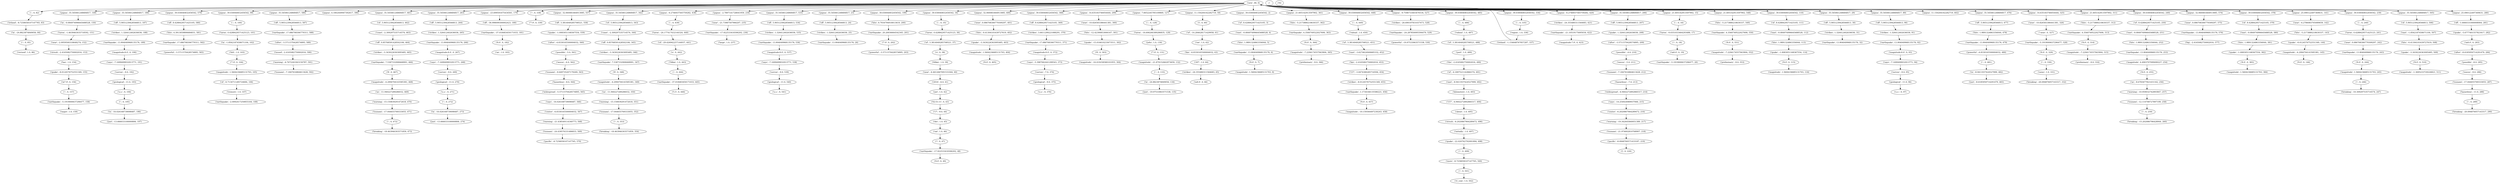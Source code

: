 strict digraph "" {
"('magnitude-8.0', 0, 537)";
"('east', -0.084974996645688528, 251)";
"(',', 0, 82)";
"('new', 48, 0)";
"('u.s.', 0, 541)";
"('near', 0.086708306779309297, 575)";
"('off', 5.9051239428566813, 264)";
"('8.0', 0, 457)";
"('magnitude', -4.2994704143585381, 145)";
"('papua', 35.545061248684817, 149)";
"('strikes', 1.326412402636036, 265)";
"('papua', 35.545061248684817, 186)";
"('waves', -9.0, 286)";
"('large', 1.0, 237)";
"('warning', -6.7672261943150787, 591)";
"('papua', 39.030040832456542, 579)";
"('";
"('hits', 1.9891324863356044, 381)";
"('of', -29.426942257144937, 441)";
"('says', -7.1699499932913771, 94)";
"('8.0', 0, 7)";
"('m7.9', 0, 156)";
"('more', -8.7258058107147765, 500)";
"(',', 0, 16)";
"('strikes', -3.3430226363095485, 346)";
"('magnitude', -16.019258580101955, 304)";
"('7.9', 0, 202)";
"('hits', 1.9891324863356044, 5)";
"('";
"('felt', 1.0, 103)";
"('powerful', -19.97533063571538, 530)";
"('8', 0, 467)";
"('says', -5.3987062441299543, 373)";
"('papua', 39.030040832456542, 99)";
"('earthquake', -5.1919000637296477, 20)";
"('of', 3.3814049285708521, 451)";
"('";
"('hazardous', -7.0, 213)";
"('in', -16.026168739098487, 196)";
"('earthquake', 13.904049968135176, 26)";
"('quake', -22.020762792091894, 498)";
"('as', -8.6783677821431162, 256)";
"('taron', 0.4288429571425123, 36)";
"('tsunami', -17.044655769333055, 287)";
"('breaking', -10.309297535714574, 247)";
"('says', -7.1699499932913771, 538)";
"('near', 0.086708306779309297, 242)";
"('strikes', -3.3430226363095485, 465)";
"('of', -6.7134711285724684, 106)";
"('hits', -5.2173880218630337, 362)";
"('papua', 35.545061248684817, 586)";
"('e', 0, 38)";
"('papua', 4.1802449947392617, 396)";
"('just', -13.666033100000806, 197)";
"('breaking', -15.202086796428944, 260)";
"('magnitude', -7.2294174557943904, 315)";
"('of', 8.4288429571425105, 3)";
"('magnitude', 1.5604236685131703, 384)";
"('survey', -9.0, 192)";
"('east', -8.9411937424527999, 492)";
"('tsunami', -17.044655769333055, 471)";
"('in', -24.8823874849056, 84)";
"('geological', -9.0, 375)";
"('near', -21.73987507966207, 235)";
"('off', 5.9051239428566813, 477)";
"('earthquake', 13.904049968135176, 536)";
"('quake', -3.3430226363095485, 509)";
"('";
"('pacific', -8.0948760571433187, 219)";
"('earthquake', -21.10519175695034, 422)";
"('off', 3.3814049285708521, 558)";
"('magnitude', 4.4903707099490227, 254)";
"('strikes', -24.355480311564683, 65)";
"('magnitude', -4.2994704143585381, 349)";
"('magnitude', 1.5604236685131703, 116)";
"('preliminary', -9.0, 366)";
"('earthquake', 13.904049968135176, 479)";
"('ireland', -8.7258058107147765, 83)";
"('u.s.', 0, 194)";
"('hits', -12.42390853006167, 301)";
"('earthquake', 13.904049968135176, 576)";
"('";
"('survey', -9.0, 539)";
"('";
"('papua', 35.545061248684817, 461)";
"('papua', 35.545061248684817, 263)";
"('magnitude', 1.5604236685131703, 404)";
"('quake', -3.3430226363095485, 403)";
"('papua', -23.699591675434561, 179)";
"('in', -8.9411937424527999, 482)";
"('157', -3.0474380285716594, 454)";
"('magnitude-7.9', 0, 423)";
"('km', -2.4165082750002016, 453)";
"('possible', -5.0, 561)";
"('geological', -11.0, 193)";
"('in', -24.8823874849056, 134)";
"('";
"('-', 0, 338)";
"('off', 5.9051239428566813, 90)";
"('earthquake', 17.086708306779311, 588)";
"('papua', 39.030040832456542, 334)";
"(',', 0, 439)";
"('u.s.', 0, 376)";
"('m8.0', 0, 66)";
"('after', -3.5711570428574895, 209)";
"('strikes', 1.326412402636036, 91)";
"('";
"('earthquake', 4.3560749522027606, 550)";
"('-', 0, 85)";
"('taron', 0.4288429571425123, 101)";
"('earthquake', -17.922533418306202, 48)";
"('papua', 32.060081664913085, 557)";
"('hazardous', -11.0, 288)";
"('8.0', 0, 383)";
"('hits', -0.41304101639727619, 508)";
"('coast', -2.309297535714574, 463)";
"('earthquake', 7.5387332908468991, 347)";
"('8', 0, 303)";
"('7.9', 0, 131)";
"('strikes', 1.326412402636036, 188)";
"('rabual', 1.0, 450)";
"('8.0', 0, 182)";
"('60km', 1.0, 39)";
"('magnitude', -7.2294174557943904, 365)";
"('papua', 35.545061248684817, 342)";
"('major', 1.0, 159)";
"('8.0', 0, 551)";
"('earthquake', -24.287850095594479, 529)";
"('strikes', 1.326412402636036, 535)";
"('geological', -11.0, 270)";
"('u.s.', 0, 271)";
"('papua', -6.2746937565759282, 438)";
"('hits', 6.7934794918013619, 200)";
"('in', -0.084974996645688528, 150)";
"('of', -14.284628171429958, 61)";
"('papua', -2.7897141728041959, 234)";
"('dec', 1.0, 45)";
"('u.s.', 0, 97)";
"('off', 5.9051239428566813, 24)";
"('revised', 1.0, 86)";
"('7.9', 0, 339)";
"('taron', -9.0351033464293486, 17)";
"('preliminary', -9.0, 316)";
"('survey', -7.0, 374)";
"('earthquake', -37.018483450171033, 181)";
"('east', -3.6274624949685332, 452)";
"('";
"('8.0', 0, 244)";
"('magnitude', -7.2294174557943904, 552)";
"('strikes', 1.326412402636036, 25)";
"('tsunami', -9.649735207179269, 563)";
"('kilometers', 1.0, 493)";
"('8.0', 0, 329)";
"('breaking', -20.094876057143317, 332)";
"('powerful', -3.5711570428574895, 583)";
"('papua', 35.545061248684817, 533)";
"('east', -0.084974996645688528, 380)";
"('earthquake', 7.5387332908468991, 466)";
"('papua', 35.545061248684817, 23)";
"('8.0', 0, 49)";
"('taron', -24.177417432144324, 440)";
"(',', 0, 35)";
"('papua', 39.030040832456542, 199)";
"('papua', 39.030040832456542, 34)";
"('in', -16.026168739098487, 273)";
"('earthquake', 13.904049968135176, 92)";
"('hits', 1.9891324863356044, 252)";
"('magnitude', -4.2994704143585381, 468)";
"('e', 0, 442)";
"('in', -1.8562187458071104, 102)";
"('off', 5.9051239428566813, 587)";
"('magnitude', -10.159364497230243, 458)";
"('tsunami', -24.439576331486833, 569)";
"('near', -10.826583386441381, 326)";
"('has', 1.0, 154)";
"('off', 5.9051239428566813, 534)";
"('tsunami', -7.1847616864613428, 212)";
"('as', -11.940227289286032, 350)";
"('";
"('near', -2.0959500318648274, 152)";
"('tsunami', -21.974602810768907, 218)";
"('rabaul', 1.0, 487)";
"('geological', -11.0, 96)";
"('region', 1.0, 336)";
"('strikes', -24.355480311564683, 421)";
"('papua', 32.060081664913085, 400)";
"('strikes', -8.0124576752551349, 455)";
"('east', -0.084974996645688528, 112)";
"('magnitude-8.0', 0, 372)";
"('warning', -21.438549114340773, 568)";
"('magnitude', 1.5604236685131703, 105)";
"('about', 1.0, 495)";
"('magnitude', -1.3695233729226821, 511)";
"('papua', 39.030040832456542, 368)";
"('8.0', 0, 115)";
"('center', -6.2020867964289472, 216)";
"('says', -14.254924989937066, 215)";
"('earthquake', -5.1919000637296477, 328)";
"('7.9', 0, 104)";
"('earthquake', 4.3560749522027606, 363)";
"('5.5', 0, 446)";
"('strikes', -26.690197831037473, 528)";
"('strikes', 3.6611299221088291, 370)";
"(',', 0, 449)";
"('m8.0', 0, 283)";
"('8.0', 0, 146)";
"('near', -4.2786083705089659, 142)";
"('8.0', 0, 405)";
"('earthquake', 1.1734166135586221, 456)";
"('after', -3.5711570428574895, 589)";
"('says', -7.1699499932913771, 191)";
"('as', -11.940227289286032, 469)";
"('of', 3.3814049285708521, 37)";
"('near', 0.086708306779309297, 401)";
"('56km', 1.0, 443)";
"('breaking', -18.463946303571859, 473)";
"('after', -8.6185950714291479, 284)";
"('of', 5.9051239428566813, 462)";
"('quake', -1.0083051168367554, 559)";
"('survey', -9.0, 95)";
"('297', 1.0, 64)";
"('hits', -5.2173880218630337, 549)";
"('taron', 0.4288429571425123, 241)";
"('papua', 14.635183746054444, 299)";
"('pst', 1.0, 42)";
"(',', 0, 444)";
"('breaking', -20.094876057143317, 290)";
"(',', 0, 100)";
"('of', 3.3814049285708521, 488)";
"('papua', 7.6652245785109869, 127)";
"('magnitude-8.0', 0, 190)";
"('off', -36.998099300002423, 180)";
"('waves', -5.0, 211)";
"('off', 8.4288429571425105, 580)";
"('magnitude-8.0', 0, 267)";
"(',', 0, 128)";
"('!', 0, 47)";
"('earthquake', -17.922533418306202, 236)";
"('magnitude', 1.5604236685131703, 245)";
"('papua', 11.150204162282719, 59)";
"('widespread', -4.9402272892860317, 214)";
"('quake', -8.0124576752551349, 155)";
"('an', 1.0, 183)";
"('pacific', -8.7258058107147765, 570)";
"('";
"('papua', 39.030040832456542, 2)";
"('struck', -6.2020867964289472, 496)";
"('hits', -0.41304101639727619, 402)";
"('";
"('earthquake', 13.904049968135176, 6)";
"('waves', -6.0, 562)";
"('survey', -9.0, 269)";
"('earthquake', 20.26936664542345, 201)";
"('papua', 21.605142913597902, 361)";
"('tremors', 1.0, 107)";
"('warning', -19.342645840051389, 217)";
"('157', -4.9402272892860317, 494)";
"('papua', 39.030040832456542, 448)";
"('8', 0, 348)";
"('possible', -8.0, 285)";
"('off', 5.9051239428566813, 187)";
"('papua', -9.7596733403476534, 527)";
"('8.0', 0, 255)";
"('earthquake', -5.1919000637296477, 158)";
"('rt_com', 1.0, 502)";
"('8.0', 0, 510)";
"('taron', -16.606260389286835, 129)";
"('powerful', -4.8330165500004032, 480)";
"('says', -16.026168739098487, 566)";
"('quake', 1.326412402636036, 208)";
"('2016', -6.0, 41)";
"('17', -9.0, 44)";
"('m8.0', 0, 19)";
"('port', 1.0, 489)";
"('the', -2.4165082750002016, 490)";
"('quake', -15.016610233673511, 302)";
"('earthquake', 17.086708306779311, 582)";
"('earthquake', 13.904049968135176, 189)";
"('big', -2.4165082750002016, 577)";
"('of', 5.9051239428566813, 343)";
"('widespread', -5.5711570428574895, 565)";
"('powerful', -3.5711570428574895, 203)";
"('";
"('of', -4.1897521142866374, 491)";
"('papua', 39.030040832456542, 485)";
"('earthquake', 13.904049968135176, 243)";
"('quake', -1.0083051168367554, 382)";
"('jolts', 1.0, 130)";
"('of', 8.4288429571425105, 111)";
"('papua', -6.2746937565759282, 420)";
"('tsunami', -12.114708727897199, 258)";
"('papua', 35.545061248684817, 206)";
"('hazardous', -8.0, 564)";
"('papua', 21.605142913597902, 15)";
"('magnitude-8.0', 0, 93)";
"('near', -10.826583386441381, 300)";
"('hits', -5.2173880218630337, 312)";
"('issued', -2.4165082750002016, 590)";
"('after', -4.8330165500004032, 560)";
"('magnitude', -21.879152662973659, 132)";
"('02";
"('quake', -8.0124576752551349, 144)";
"('papua', 21.605142913597902, 548)";
"('of', 8.4288429571425105, 250)";
"(',', 0, 486)";
"('coast', -2.309297535714574, 344)";
"('sat', 1.0, 46)";
"('earthquake', 13.904049968135176, 253)";
"('preliminary', -9.0, 553)";
"('km', -6.8330165500004032, 63)";
"('just', -8.6185950714291479, 483)";
"('breaking', -18.463946303571859, 354)";
"('papua', 39.030040832456542, 110)";
"('off', 5.9051239428566813, 207)";
"('hits', 1.9891324863356044, 113)";
"('nw', 1.0, 62)";
"('papua', 35.545061248684817, 29)";
"('tsunami', -7.1847616864613428, 592)";
"('(', 0, 60)";
"('-near', 0, 327)";
"('east', -1.8562187458071104, 507)";
"('warning', -15.150839291472618, 351)";
"(',', 0, 240)";
"('|', 0, 220)";
"('earthquake', 17.086708306779311, 371)";
"('magnitude', 1.5604236685131703, 8)";
"('just', -13.666033100000806, 274)";
"('of', 8.4288429571425105, 379)";
"('center', -6.8330165500004032, 567)";
"('off', 0.85768591428502106, 464)";
"(',', 0, 335)";
"('off', 5.9051239428566813, 30)";
"('earthquake', -37.018483450171033, 445)";
"('just', -19.97533063571538, 135)";
"('papua', 35.545061248684817, 89)";
"('papua', 35.545061248684817, 476)";
"('papua', 11.150204162282719, 602)";
"('strikes', 1.326412402636036, 31)";
"('hits', -5.2173880218630337, 143)";
"('papua', 14.635183746054444, 325)";
"('papua', 21.605142913597902, 311)";
"('quake', -5.6777401557823417, 282)";
"('initially', 1.0, 497)";
"('quake', -1.0083051168367554, 114)";
"('off', -1.6660331000008064, 281)";
"('papua', 39.030040832456542, 249)";
"('geological', -11.0, 540)";
"('of', 5.9051239428566813, 506)";
"('says', -7.1699499932913771, 268)";
"('struck', -2.4165082750002016, 153)";
"('warning', -15.150839291472618, 470)";
"('papua', 32.060081664913085, 574)";
"('hits', 1.9891324863356044, 478)";
"('papua', 39.030040832456542, 378)";
"('earthquake', 4.3560749522027606, 313)";
"('";
"('near', -6.4612667091531044, 40)";
"('off', 8.4288429571425105, 369)";
"('off', 0.85768591428502106, 345)";
"('hits', 4.3913059890684831, 581)";
"('papua', 25.090122497369631, 141)";
"('earthquake', -2.0092417250855164, 108)";
"('8.0', 0, 364)";
"('possible', -4.0, 210)";
"('tsunami', -17.044655769333055, 352)";
"('papua', 39.030040832456542, 239)";
"('papua', 35.545061248684817, 505)";
"('warning', -10.959032742893847, 257)";
"('news', 1.0, 331)";
"('earthquake', 13.904049968135176, 32)";
"('taron', -1.4639463035718592, 151)";
"('papua', 25.090122497369631, 280)";
"('ireland', -1.154648767857287, 337)";
"('east', -0.084974996645688528, 4)";
"('earthquake', 13.904049968135176, 266)";
"('8.0', 0, 314)";
"('magnitude-8.0', 0, 537)" -> "('says', -7.1699499932913771, 538)";
"('east', -0.084974996645688528, 251)" -> "('hits', 1.9891324863356044, 252)";
"(',', 0, 82)" -> "('ireland', -8.7258058107147765, 83)";
"('new', 48, 0)" -> "('papua', 11.150204162282719, 59)";
"('new', 48, 0)" -> "('papua', 39.030040832456542, 485)";
"('new', 48, 0)" -> "('papua', 7.6652245785109869, 127)";
"('new', 48, 0)" -> "('papua', -2.7897141728041959, 234)";
"('new', 48, 0)" -> "('papua', 39.030040832456542, 2)";
"('new', 48, 0)" -> "('papua', 35.545061248684817, 461)";
"('new', 48, 0)" -> "('papua', 35.545061248684817, 263)";
"('new', 48, 0)" -> "('papua', 35.545061248684817, 206)";
"('new', 48, 0)" -> "('papua', 35.545061248684817, 533)";
"('new', 48, 0)" -> "('papua', 35.545061248684817, 476)";
"('new', 48, 0)" -> "('papua', -23.699591675434561, 179)";
"('new', 48, 0)" -> "('papua', 14.635183746054444, 325)";
"('new', 48, 0)" -> "('papua', 35.545061248684817, 186)";
"('new', 48, 0)" -> "('papua', 21.605142913597902, 311)";
"('new', 48, 0)" -> "('papua', 35.545061248684817, 23)";
"('new', 48, 0)" -> "('papua', 21.605142913597902, 361)";
"('new', 48, 0)" -> "('-', 0, 338)";
"('new', 48, 0)" -> "('papua', 39.030040832456542, 579)";
"('new', 48, 0)" -> "('papua', 39.030040832456542, 334)";
"('new', 48, 0)" -> "('papua', 4.1802449947392617, 396)";
"('new', 48, 0)" -> "('papua', 21.605142913597902, 548)";
"('new', 48, 0)" -> "('papua', 35.545061248684817, 89)";
"('new', 48, 0)" -> "('papua', 35.545061248684817, 149)";
"('new', 48, 0)" -> "('papua', 35.545061248684817, 586)";
"('new', 48, 0)" -> "('papua', 39.030040832456542, 249)";
"('new', 48, 0)" -> "('papua', 39.030040832456542, 448)";
"('new', 48, 0)" -> "(',', 0, 82)";
"('new', 48, 0)" -> "('papua', 39.030040832456542, 378)";
"('new', 48, 0)" -> "('papua', 39.030040832456542, 34)";
"('new', 48, 0)" -> "('papua', 32.060081664913085, 557)";
"('new', 48, 0)" -> "('papua', -9.7596733403476534, 527)";
"('new', 48, 0)" -> "('papua', 25.090122497369631, 280)";
"('new', 48, 0)" -> "('papua', 25.090122497369631, 141)";
"('new', 48, 0)" -> "('papua', 39.030040832456542, 110)";
"('new', 48, 0)" -> "('papua', 32.060081664913085, 400)";
"('new', 48, 0)" -> "('papua', 14.635183746054444, 299)";
"('new', 48, 0)" -> "('papua', 21.605142913597902, 15)";
"('new', 48, 0)" -> "('papua', 39.030040832456542, 239)";
"('new', 48, 0)" -> "('papua', 11.150204162282719, 602)";
"('new', 48, 0)" -> "('papua', 35.545061248684817, 505)";
"('new', 48, 0)" -> "('papua', 35.545061248684817, 342)";
"('new', 48, 0)" -> "('papua', 35.545061248684817, 29)";
"('new', 48, 0)" -> "('papua', -6.2746937565759282, 420)";
"('new', 48, 0)" -> "('papua', -6.2746937565759282, 438)";
"('new', 48, 0)" -> "('papua', 32.060081664913085, 574)";
"('new', 48, 0)" -> "('papua', 39.030040832456542, 368)";
"('new', 48, 0)" -> "('papua', 39.030040832456542, 199)";
"('new', 48, 0)" -> "('papua', 39.030040832456542, 99)";
"('near', 0.086708306779309297, 575)" -> "('earthquake', 13.904049968135176, 576)";
"('off', 5.9051239428566813, 264)" -> "('strikes', 1.326412402636036, 265)";
"('8.0', 0, 457)" -> "('magnitude', -10.159364497230243, 458)";
"('magnitude', -4.2994704143585381, 145)" -> "('8.0', 0, 146)";
"('papua', 35.545061248684817, 149)" -> "('in', -0.084974996645688528, 150)";
"('strikes', 1.326412402636036, 265)" -> "('earthquake', 13.904049968135176, 266)";
"('papua', 35.545061248684817, 186)" -> "('off', 5.9051239428566813, 187)";
"('waves', -9.0, 286)" -> "('tsunami', -17.044655769333055, 287)";
"('warning', -6.7672261943150787, 591)" -> "('tsunami', -7.1847616864613428, 592)";
"('papua', 39.030040832456542, 579)" -> "('off', 8.4288429571425105, 580)";
"(':', 0, 18)" -> "('m8.0', 0, 19)";
"('hits', 1.9891324863356044, 381)" -> "('quake', -1.0083051168367554, 382)";
"('of', -29.426942257144937, 441)" -> "('e', 0, 442)";
"('says', -7.1699499932913771, 94)" -> "('survey', -9.0, 95)";
"('8.0', 0, 7)" -> "('magnitude', 1.5604236685131703, 8)";
"('m7.9', 0, 156)" -> "(':', 0, 157)";
"('more', -8.7258058107147765, 500)" -> "(':', 0, 501)";
"(',', 0, 16)" -> "('taron', -9.0351033464293486, 17)";
"('strikes', -3.3430226363095485, 346)" -> "('earthquake', 7.5387332908468991, 347)";
"('7.9', 0, 202)" -> "('powerful', -3.5711570428574895, 203)";
"('hits', 1.9891324863356044, 5)" -> "('earthquake', 13.904049968135176, 6)";
"(':', 0, 157)" -> "('earthquake', -5.1919000637296477, 158)";
"('felt', 1.0, 103)" -> "('7.9', 0, 104)";
"('8', 0, 467)" -> "('magnitude', -4.2994704143585381, 468)";
"('says', -5.3987062441299543, 373)" -> "('survey', -7.0, 374)";
"('papua', 39.030040832456542, 99)" -> "(',', 0, 100)";
"('of', 3.3814049285708521, 451)" -> "('east', -3.6274624949685332, 452)";
"(':', 0, 501)" -> "('rt_com', 1.0, 502)";
"('hazardous', -7.0, 213)" -> "('widespread', -4.9402272892860317, 214)";
"('in', -16.026168739098487, 196)" -> "('just', -13.666033100000806, 197)";
"('quake', -22.020762792091894, 498)" -> "(':', 0, 499)";
"('as', -8.6783677821431162, 256)" -> "('warning', -10.959032742893847, 257)";
"('taron', 0.4288429571425123, 36)" -> "('of', 3.3814049285708521, 37)";
"('tsunami', -17.044655769333055, 287)" -> "('hazardous', -11.0, 288)";
"('says', -7.1699499932913771, 538)" -> "('survey', -9.0, 539)";
"('near', 0.086708306779309297, 242)" -> "('earthquake', 13.904049968135176, 243)";
"('strikes', -3.3430226363095485, 465)" -> "('earthquake', 7.5387332908468991, 466)";
"('of', -6.7134711285724684, 106)" -> "('tremors', 1.0, 107)";
"('hits', -5.2173880218630337, 362)" -> "('earthquake', 4.3560749522027606, 363)";
"('papua', 35.545061248684817, 586)" -> "('off', 5.9051239428566813, 587)";
"('e', 0, 38)" -> "('60km', 1.0, 39)";
"('magnitude', -7.2294174557943904, 315)" -> "('preliminary', -9.0, 316)";
"('of', 8.4288429571425105, 3)" -> "('east', -0.084974996645688528, 4)";
"('survey', -9.0, 192)" -> "('geological', -11.0, 193)";
"('east', -8.9411937424527999, 492)" -> "('kilometers', 1.0, 493)";
"('tsunami', -17.044655769333055, 471)" -> "(':', 0, 472)";
"('in', -24.8823874849056, 84)" -> "('-', 0, 85)";
"('geological', -9.0, 375)" -> "('u.s.', 0, 376)";
"('near', -21.73987507966207, 235)" -> "('earthquake', -17.922533418306202, 236)";
"('off', 5.9051239428566813, 477)" -> "('hits', 1.9891324863356044, 478)";
"('earthquake', 13.904049968135176, 536)" -> "('magnitude-8.0', 0, 537)";
"('quake', -3.3430226363095485, 509)" -> "('8.0', 0, 510)";
"(':', 0, 195)" -> "('in', -16.026168739098487, 196)";
"('pacific', -8.0948760571433187, 219)" -> "('|', 0, 220)";
"('earthquake', -21.10519175695034, 422)" -> "('magnitude-7.9', 0, 423)";
"('off', 3.3814049285708521, 558)" -> "('quake', -1.0083051168367554, 559)";
"('magnitude', 4.4903707099490227, 254)" -> "('8.0', 0, 255)";
"('strikes', -24.355480311564683, 65)" -> "('m8.0', 0, 66)";
"('magnitude', -4.2994704143585381, 349)" -> "('as', -11.940227289286032, 350)";
"('earthquake', 13.904049968135176, 479)" -> "('powerful', -4.8330165500004032, 480)";
"('ireland', -8.7258058107147765, 83)" -> "('in', -24.8823874849056, 84)";
"('u.s.', 0, 194)" -> "(':', 0, 195)";
"('hits', -12.42390853006167, 301)" -> "('quake', -15.016610233673511, 302)";
"('earthquake', 13.904049968135176, 576)" -> "('big', -2.4165082750002016, 577)";
"(':', 0, 481)" -> "('in', -8.9411937424527999, 482)";
"('survey', -9.0, 539)" -> "('geological', -11.0, 540)";
"(':', 0, 133)" -> "('in', -24.8823874849056, 134)";
"('papua', 35.545061248684817, 461)" -> "('of', 5.9051239428566813, 462)";
"('papua', 35.545061248684817, 263)" -> "('off', 5.9051239428566813, 264)";
"('magnitude', 1.5604236685131703, 404)" -> "('8.0', 0, 405)";
"('quake', -3.3430226363095485, 403)" -> "('magnitude', 1.5604236685131703, 404)";
"('papua', -23.699591675434561, 179)" -> "('off', -36.998099300002423, 180)";
"('in', -8.9411937424527999, 482)" -> "('just', -8.6185950714291479, 483)";
"('157', -3.0474380285716594, 454)" -> "('strikes', -8.0124576752551349, 455)";
"('km', -2.4165082750002016, 453)" -> "('157', -3.0474380285716594, 454)";
"('possible', -5.0, 561)" -> "('waves', -6.0, 562)";
"('geological', -11.0, 193)" -> "('u.s.', 0, 194)";
"('in', -24.8823874849056, 134)" -> "('just', -19.97533063571538, 135)";
"(':', 0, 330)" -> "('news', 1.0, 331)";
"('-', 0, 338)" -> "('7.9', 0, 339)";
"('off', 5.9051239428566813, 90)" -> "('strikes', 1.326412402636036, 91)";
"('earthquake', 17.086708306779311, 588)" -> "('after', -3.5711570428574895, 589)";
"('papua', 39.030040832456542, 334)" -> "(',', 0, 335)";
"(',', 0, 439)" -> "('taron', -24.177417432144324, 440)";
"('after', -3.5711570428574895, 209)" -> "('possible', -4.0, 210)";
"('strikes', 1.326412402636036, 91)" -> "('earthquake', 13.904049968135176, 92)";
"(':', 0, 272)" -> "('in', -16.026168739098487, 273)";
"('earthquake', 4.3560749522027606, 550)" -> "('8.0', 0, 551)";
"('-', 0, 85)" -> "('revised', 1.0, 86)";
"('taron', 0.4288429571425123, 101)" -> "('in', -1.8562187458071104, 102)";
"('earthquake', -17.922533418306202, 48)" -> "('8.0', 0, 49)";
"('papua', 32.060081664913085, 557)" -> "('off', 3.3814049285708521, 558)";
"('hazardous', -11.0, 288)" -> "(':', 0, 289)";
"('8.0', 0, 383)" -> "('magnitude', 1.5604236685131703, 384)";
"('hits', -0.41304101639727619, 508)" -> "('quake', -3.3430226363095485, 509)";
"('coast', -2.309297535714574, 463)" -> "('off', 0.85768591428502106, 464)";
"('earthquake', 7.5387332908468991, 347)" -> "('8', 0, 348)";
"('8', 0, 303)" -> "('magnitude', -16.019258580101955, 304)";
"('7.9', 0, 131)" -> "('magnitude', -21.879152662973659, 132)";
"('strikes', 1.326412402636036, 188)" -> "('earthquake', 13.904049968135176, 189)";
"('rabual', 1.0, 450)" -> "('of', 3.3814049285708521, 451)";
"('8.0', 0, 182)" -> "('an', 1.0, 183)";
"('60km', 1.0, 39)" -> "('near', -6.4612667091531044, 40)";
"('magnitude', -7.2294174557943904, 365)" -> "('preliminary', -9.0, 366)";
"('papua', 35.545061248684817, 342)" -> "('of', 5.9051239428566813, 343)";
"('8.0', 0, 551)" -> "('magnitude', -7.2294174557943904, 552)";
"('earthquake', -24.287850095594479, 529)" -> "('powerful', -19.97533063571538, 530)";
"('strikes', 1.326412402636036, 535)" -> "('earthquake', 13.904049968135176, 536)";
"('geological', -11.0, 270)" -> "('u.s.', 0, 271)";
"('u.s.', 0, 271)" -> "(':', 0, 272)";
"('papua', -6.2746937565759282, 438)" -> "(',', 0, 439)";
"('hits', 6.7934794918013619, 200)" -> "('earthquake', 20.26936664542345, 201)";
"('in', -0.084974996645688528, 150)" -> "('taron', -1.4639463035718592, 151)";
"('of', -14.284628171429958, 61)" -> "('nw', 1.0, 62)";
"('papua', -2.7897141728041959, 234)" -> "('near', -21.73987507966207, 235)";
"('dec', 1.0, 45)" -> "('sat', 1.0, 46)";
"('off', 5.9051239428566813, 24)" -> "('strikes', 1.326412402636036, 25)";
"('taron', -9.0351033464293486, 17)" -> "(':', 0, 18)";
"('survey', -7.0, 374)" -> "('geological', -9.0, 375)";
"('earthquake', -37.018483450171033, 181)" -> "('8.0', 0, 182)";
"('east', -3.6274624949685332, 452)" -> "('km', -2.4165082750002016, 453)";
"(':', 0, 353)" -> "('breaking', -18.463946303571859, 354)";
"('8.0', 0, 244)" -> "('magnitude', 1.5604236685131703, 245)";
"('magnitude', -7.2294174557943904, 552)" -> "('preliminary', -9.0, 553)";
"('strikes', 1.326412402636036, 25)" -> "('earthquake', 13.904049968135176, 26)";
"('tsunami', -9.649735207179269, 563)" -> "('hazardous', -8.0, 564)";
"('kilometers', 1.0, 493)" -> "('157', -4.9402272892860317, 494)";
"('8.0', 0, 329)" -> "(':', 0, 330)";
"('papua', 35.545061248684817, 533)" -> "('off', 5.9051239428566813, 534)";
"('east', -0.084974996645688528, 380)" -> "('hits', 1.9891324863356044, 381)";
"('earthquake', 7.5387332908468991, 466)" -> "('8', 0, 467)";
"('papua', 35.545061248684817, 23)" -> "('off', 5.9051239428566813, 24)";
"('taron', -24.177417432144324, 440)" -> "('of', -29.426942257144937, 441)";
"(',', 0, 35)" -> "('taron', 0.4288429571425123, 36)";
"('papua', 39.030040832456542, 199)" -> "('hits', 6.7934794918013619, 200)";
"('papua', 39.030040832456542, 34)" -> "(',', 0, 35)";
"('in', -16.026168739098487, 273)" -> "('just', -13.666033100000806, 274)";
"('earthquake', 13.904049968135176, 92)" -> "('magnitude-8.0', 0, 93)";
"('hits', 1.9891324863356044, 252)" -> "('earthquake', 13.904049968135176, 253)";
"('magnitude', -4.2994704143585381, 468)" -> "('as', -11.940227289286032, 469)";
"('e', 0, 442)" -> "('56km', 1.0, 443)";
"('in', -1.8562187458071104, 102)" -> "('felt', 1.0, 103)";
"('off', 5.9051239428566813, 587)" -> "('earthquake', 17.086708306779311, 588)";
"('tsunami', -24.439576331486833, 569)" -> "('pacific', -8.7258058107147765, 570)";
"('near', -10.826583386441381, 326)" -> "('-near', 0, 327)";
"('has', 1.0, 154)" -> "('quake', -8.0124576752551349, 155)";
"('off', 5.9051239428566813, 534)" -> "('strikes', 1.326412402636036, 535)";
"('tsunami', -7.1847616864613428, 212)" -> "('hazardous', -7.0, 213)";
"('as', -11.940227289286032, 350)" -> "('warning', -15.150839291472618, 351)";
"(':', 0, 472)" -> "('breaking', -18.463946303571859, 473)";
"('near', -2.0959500318648274, 152)" -> "('struck', -2.4165082750002016, 153)";
"('tsunami', -21.974602810768907, 218)" -> "('pacific', -8.0948760571433187, 219)";
"('rabaul', 1.0, 487)" -> "('of', 3.3814049285708521, 488)";
"('geological', -11.0, 96)" -> "('u.s.', 0, 97)";
"('region', 1.0, 336)" -> "('ireland', -1.154648767857287, 337)";
"('strikes', -24.355480311564683, 421)" -> "('earthquake', -21.10519175695034, 422)";
"('papua', 32.060081664913085, 400)" -> "('near', 0.086708306779309297, 401)";
"('strikes', -8.0124576752551349, 455)" -> "('earthquake', 1.1734166135586221, 456)";
"('east', -0.084974996645688528, 112)" -> "('hits', 1.9891324863356044, 113)";
"('magnitude-8.0', 0, 372)" -> "('says', -5.3987062441299543, 373)";
"('warning', -21.438549114340773, 568)" -> "('tsunami', -24.439576331486833, 569)";
"('magnitude', 1.5604236685131703, 105)" -> "('of', -6.7134711285724684, 106)";
"('about', 1.0, 495)" -> "('struck', -6.2020867964289472, 496)";
"('papua', 39.030040832456542, 368)" -> "('off', 8.4288429571425105, 369)";
"('8.0', 0, 115)" -> "('magnitude', 1.5604236685131703, 116)";
"('center', -6.2020867964289472, 216)" -> "('warning', -19.342645840051389, 217)";
"('says', -14.254924989937066, 215)" -> "('center', -6.2020867964289472, 216)";
"('earthquake', -5.1919000637296477, 328)" -> "('8.0', 0, 329)";
"('7.9', 0, 104)" -> "('magnitude', 1.5604236685131703, 105)";
"('earthquake', 4.3560749522027606, 363)" -> "('8.0', 0, 364)";
"('strikes', -26.690197831037473, 528)" -> "('earthquake', -24.287850095594479, 529)";
"('strikes', 3.6611299221088291, 370)" -> "('earthquake', 17.086708306779311, 371)";
"(',', 0, 449)" -> "('rabual', 1.0, 450)";
"('m8.0', 0, 283)" -> "('after', -8.6185950714291479, 284)";
"('near', -4.2786083705089659, 142)" -> "('hits', -5.2173880218630337, 143)";
"('earthquake', 1.1734166135586221, 456)" -> "('8.0', 0, 457)";
"('after', -3.5711570428574895, 589)" -> "('issued', -2.4165082750002016, 590)";
"('says', -7.1699499932913771, 191)" -> "('survey', -9.0, 192)";
"('as', -11.940227289286032, 469)" -> "('warning', -15.150839291472618, 470)";
"('of', 3.3814049285708521, 37)" -> "('e', 0, 38)";
"('near', 0.086708306779309297, 401)" -> "('hits', -0.41304101639727619, 402)";
"('56km', 1.0, 443)" -> "(',', 0, 444)";
"('after', -8.6185950714291479, 284)" -> "('possible', -8.0, 285)";
"('of', 5.9051239428566813, 462)" -> "('coast', -2.309297535714574, 463)";
"('quake', -1.0083051168367554, 559)" -> "('after', -4.8330165500004032, 560)";
"('survey', -9.0, 95)" -> "('geological', -11.0, 96)";
"('297', 1.0, 64)" -> "('strikes', -24.355480311564683, 65)";
"('hits', -5.2173880218630337, 549)" -> "('earthquake', 4.3560749522027606, 550)";
"('taron', 0.4288429571425123, 241)" -> "('near', 0.086708306779309297, 242)";
"('papua', 14.635183746054444, 299)" -> "('near', -10.826583386441381, 300)";
"('pst', 1.0, 42)" -> "('02:51:11', 0, 43)";
"(',', 0, 444)" -> "('earthquake', -37.018483450171033, 445)";
"(',', 0, 100)" -> "('taron', 0.4288429571425123, 101)";
"('of', 3.3814049285708521, 488)" -> "('port', 1.0, 489)";
"('papua', 7.6652245785109869, 127)" -> "(',', 0, 128)";
"('magnitude-8.0', 0, 190)" -> "('says', -7.1699499932913771, 191)";
"('off', -36.998099300002423, 180)" -> "('earthquake', -37.018483450171033, 181)";
"('waves', -5.0, 211)" -> "('tsunami', -7.1847616864613428, 212)";
"('off', 8.4288429571425105, 580)" -> "('hits', 4.3913059890684831, 581)";
"('magnitude-8.0', 0, 267)" -> "('says', -7.1699499932913771, 268)";
"(',', 0, 128)" -> "('taron', -16.606260389286835, 129)";
"('!', 0, 47)" -> "('earthquake', -17.922533418306202, 48)";
"('earthquake', -17.922533418306202, 236)" -> "('large', 1.0, 237)";
"('magnitude', 1.5604236685131703, 245)" -> "(':', 0, 246)";
"('papua', 11.150204162282719, 59)" -> "('(', 0, 60)";
"('widespread', -4.9402272892860317, 214)" -> "('says', -14.254924989937066, 215)";
"('quake', -8.0124576752551349, 155)" -> "('m7.9', 0, 156)";
"(':', 0, 499)" -> "('more', -8.7258058107147765, 500)";
"('papua', 39.030040832456542, 2)" -> "('of', 8.4288429571425105, 3)";
"('struck', -6.2020867964289472, 496)" -> "('initially', 1.0, 497)";
"('hits', -0.41304101639727619, 402)" -> "('quake', -3.3430226363095485, 403)";
"(':', 0, 259)" -> "('breaking', -15.202086796428944, 260)";
"('earthquake', 13.904049968135176, 6)" -> "('8.0', 0, 7)";
"('waves', -6.0, 562)" -> "('tsunami', -9.649735207179269, 563)";
"('survey', -9.0, 269)" -> "('geological', -11.0, 270)";
"('earthquake', 20.26936664542345, 201)" -> "('7.9', 0, 202)";
"('papua', 21.605142913597902, 361)" -> "('hits', -5.2173880218630337, 362)";
"('tremors', 1.0, 107)" -> "('earthquake', -2.0092417250855164, 108)";
"('warning', -19.342645840051389, 217)" -> "('tsunami', -21.974602810768907, 218)";
"('157', -4.9402272892860317, 494)" -> "('about', 1.0, 495)";
"('papua', 39.030040832456542, 448)" -> "(',', 0, 449)";
"('8', 0, 348)" -> "('magnitude', -4.2994704143585381, 349)";
"('possible', -8.0, 285)" -> "('waves', -9.0, 286)";
"('off', 5.9051239428566813, 187)" -> "('strikes', 1.326412402636036, 188)";
"('papua', -9.7596733403476534, 527)" -> "('strikes', -26.690197831037473, 528)";
"('8.0', 0, 255)" -> "('as', -8.6783677821431162, 256)";
"('earthquake', -5.1919000637296477, 158)" -> "('major', 1.0, 159)";
"('8.0', 0, 510)" -> "('magnitude', -1.3695233729226821, 511)";
"('taron', -16.606260389286835, 129)" -> "('jolts', 1.0, 130)";
"('powerful', -4.8330165500004032, 480)" -> "(':', 0, 481)";
"('says', -16.026168739098487, 566)" -> "('center', -6.8330165500004032, 567)";
"('quake', 1.326412402636036, 208)" -> "('after', -3.5711570428574895, 209)";
"('2016', -6.0, 41)" -> "('pst', 1.0, 42)";
"('17', -9.0, 44)" -> "('dec', 1.0, 45)";
"('m8.0', 0, 19)" -> "('earthquake', -5.1919000637296477, 20)";
"('port', 1.0, 489)" -> "('the', -2.4165082750002016, 490)";
"('the', -2.4165082750002016, 490)" -> "('of', -4.1897521142866374, 491)";
"('quake', -15.016610233673511, 302)" -> "('8', 0, 303)";
"('earthquake', 17.086708306779311, 582)" -> "('powerful', -3.5711570428574895, 583)";
"('earthquake', 13.904049968135176, 189)" -> "('magnitude-8.0', 0, 190)";
"('of', 5.9051239428566813, 343)" -> "('coast', -2.309297535714574, 344)";
"('widespread', -5.5711570428574895, 565)" -> "('says', -16.026168739098487, 566)";
"(':', 0, 246)" -> "('breaking', -10.309297535714574, 247)";
"('of', -4.1897521142866374, 491)" -> "('east', -8.9411937424527999, 492)";
"('papua', 39.030040832456542, 485)" -> "(',', 0, 486)";
"('earthquake', 13.904049968135176, 243)" -> "('8.0', 0, 244)";
"('quake', -1.0083051168367554, 382)" -> "('8.0', 0, 383)";
"('jolts', 1.0, 130)" -> "('7.9', 0, 131)";
"('of', 8.4288429571425105, 111)" -> "('east', -0.084974996645688528, 112)";
"('papua', -6.2746937565759282, 420)" -> "('strikes', -24.355480311564683, 421)";
"('tsunami', -12.114708727897199, 258)" -> "(':', 0, 259)";
"('papua', 35.545061248684817, 206)" -> "('off', 5.9051239428566813, 207)";
"('hazardous', -8.0, 564)" -> "('widespread', -5.5711570428574895, 565)";
"('papua', 21.605142913597902, 15)" -> "(',', 0, 16)";
"('magnitude-8.0', 0, 93)" -> "('says', -7.1699499932913771, 94)";
"('near', -10.826583386441381, 300)" -> "('hits', -12.42390853006167, 301)";
"('hits', -5.2173880218630337, 312)" -> "('earthquake', 4.3560749522027606, 313)";
"('issued', -2.4165082750002016, 590)" -> "('warning', -6.7672261943150787, 591)";
"('after', -4.8330165500004032, 560)" -> "('possible', -5.0, 561)";
"('magnitude', -21.879152662973659, 132)" -> "(':', 0, 133)";
"('02:51:11', 0, 43)" -> "('17', -9.0, 44)";
"('quake', -8.0124576752551349, 144)" -> "('magnitude', -4.2994704143585381, 145)";
"('papua', 21.605142913597902, 548)" -> "('hits', -5.2173880218630337, 549)";
"('of', 8.4288429571425105, 250)" -> "('east', -0.084974996645688528, 251)";
"(',', 0, 486)" -> "('rabaul', 1.0, 487)";
"('coast', -2.309297535714574, 344)" -> "('off', 0.85768591428502106, 345)";
"('sat', 1.0, 46)" -> "('!', 0, 47)";
"('earthquake', 13.904049968135176, 253)" -> "('magnitude', 4.4903707099490227, 254)";
"('km', -6.8330165500004032, 63)" -> "('297', 1.0, 64)";
"('papua', 39.030040832456542, 110)" -> "('of', 8.4288429571425105, 111)";
"('off', 5.9051239428566813, 207)" -> "('quake', 1.326412402636036, 208)";
"('hits', 1.9891324863356044, 113)" -> "('quake', -1.0083051168367554, 114)";
"('nw', 1.0, 62)" -> "('km', -6.8330165500004032, 63)";
"('papua', 35.545061248684817, 29)" -> "('off', 5.9051239428566813, 30)";
"('(', 0, 60)" -> "('of', -14.284628171429958, 61)";
"('-near', 0, 327)" -> "('earthquake', -5.1919000637296477, 328)";
"('east', -1.8562187458071104, 507)" -> "('hits', -0.41304101639727619, 508)";
"('warning', -15.150839291472618, 351)" -> "('tsunami', -17.044655769333055, 352)";
"(',', 0, 240)" -> "('taron', 0.4288429571425123, 241)";
"('earthquake', 17.086708306779311, 371)" -> "('magnitude-8.0', 0, 372)";
"('of', 8.4288429571425105, 379)" -> "('east', -0.084974996645688528, 380)";
"('center', -6.8330165500004032, 567)" -> "('warning', -21.438549114340773, 568)";
"('off', 0.85768591428502106, 464)" -> "('strikes', -3.3430226363095485, 465)";
"(',', 0, 335)" -> "('region', 1.0, 336)";
"('off', 5.9051239428566813, 30)" -> "('strikes', 1.326412402636036, 31)";
"('earthquake', -37.018483450171033, 445)" -> "('5.5', 0, 446)";
"('papua', 35.545061248684817, 89)" -> "('off', 5.9051239428566813, 90)";
"('papua', 35.545061248684817, 476)" -> "('off', 5.9051239428566813, 477)";
"('strikes', 1.326412402636036, 31)" -> "('earthquake', 13.904049968135176, 32)";
"('hits', -5.2173880218630337, 143)" -> "('quake', -8.0124576752551349, 144)";
"('papua', 14.635183746054444, 325)" -> "('near', -10.826583386441381, 326)";
"('papua', 21.605142913597902, 311)" -> "('hits', -5.2173880218630337, 312)";
"('quake', -5.6777401557823417, 282)" -> "('m8.0', 0, 283)";
"('initially', 1.0, 497)" -> "('quake', -22.020762792091894, 498)";
"('quake', -1.0083051168367554, 114)" -> "('8.0', 0, 115)";
"('off', -1.6660331000008064, 281)" -> "('quake', -5.6777401557823417, 282)";
"('papua', 39.030040832456542, 249)" -> "('of', 8.4288429571425105, 250)";
"('geological', -11.0, 540)" -> "('u.s.', 0, 541)";
"('of', 5.9051239428566813, 506)" -> "('east', -1.8562187458071104, 507)";
"('says', -7.1699499932913771, 268)" -> "('survey', -9.0, 269)";
"('struck', -2.4165082750002016, 153)" -> "('has', 1.0, 154)";
"('warning', -15.150839291472618, 470)" -> "('tsunami', -17.044655769333055, 471)";
"('papua', 32.060081664913085, 574)" -> "('near', 0.086708306779309297, 575)";
"('hits', 1.9891324863356044, 478)" -> "('earthquake', 13.904049968135176, 479)";
"('papua', 39.030040832456542, 378)" -> "('of', 8.4288429571425105, 379)";
"('earthquake', 4.3560749522027606, 313)" -> "('8.0', 0, 314)";
"(':', 0, 289)" -> "('breaking', -20.094876057143317, 290)";
"('near', -6.4612667091531044, 40)" -> "('2016', -6.0, 41)";
"('off', 8.4288429571425105, 369)" -> "('strikes', 3.6611299221088291, 370)";
"('off', 0.85768591428502106, 345)" -> "('strikes', -3.3430226363095485, 346)";
"('hits', 4.3913059890684831, 581)" -> "('earthquake', 17.086708306779311, 582)";
"('papua', 25.090122497369631, 141)" -> "('near', -4.2786083705089659, 142)";
"('8.0', 0, 364)" -> "('magnitude', -7.2294174557943904, 365)";
"('possible', -4.0, 210)" -> "('waves', -5.0, 211)";
"('tsunami', -17.044655769333055, 352)" -> "(':', 0, 353)";
"('papua', 39.030040832456542, 239)" -> "(',', 0, 240)";
"('papua', 35.545061248684817, 505)" -> "('of', 5.9051239428566813, 506)";
"('warning', -10.959032742893847, 257)" -> "('tsunami', -12.114708727897199, 258)";
"('news', 1.0, 331)" -> "('breaking', -20.094876057143317, 332)";
"('taron', -1.4639463035718592, 151)" -> "('near', -2.0959500318648274, 152)";
"('papua', 25.090122497369631, 280)" -> "('off', -1.6660331000008064, 281)";
"('ireland', -1.154648767857287, 337)" -> "('new', 48, 0)";
"('east', -0.084974996645688528, 4)" -> "('hits', 1.9891324863356044, 5)";
"('earthquake', 13.904049968135176, 266)" -> "('magnitude-8.0', 0, 267)";
"('8.0', 0, 314)" -> "('magnitude', -7.2294174557943904, 315)";
}
